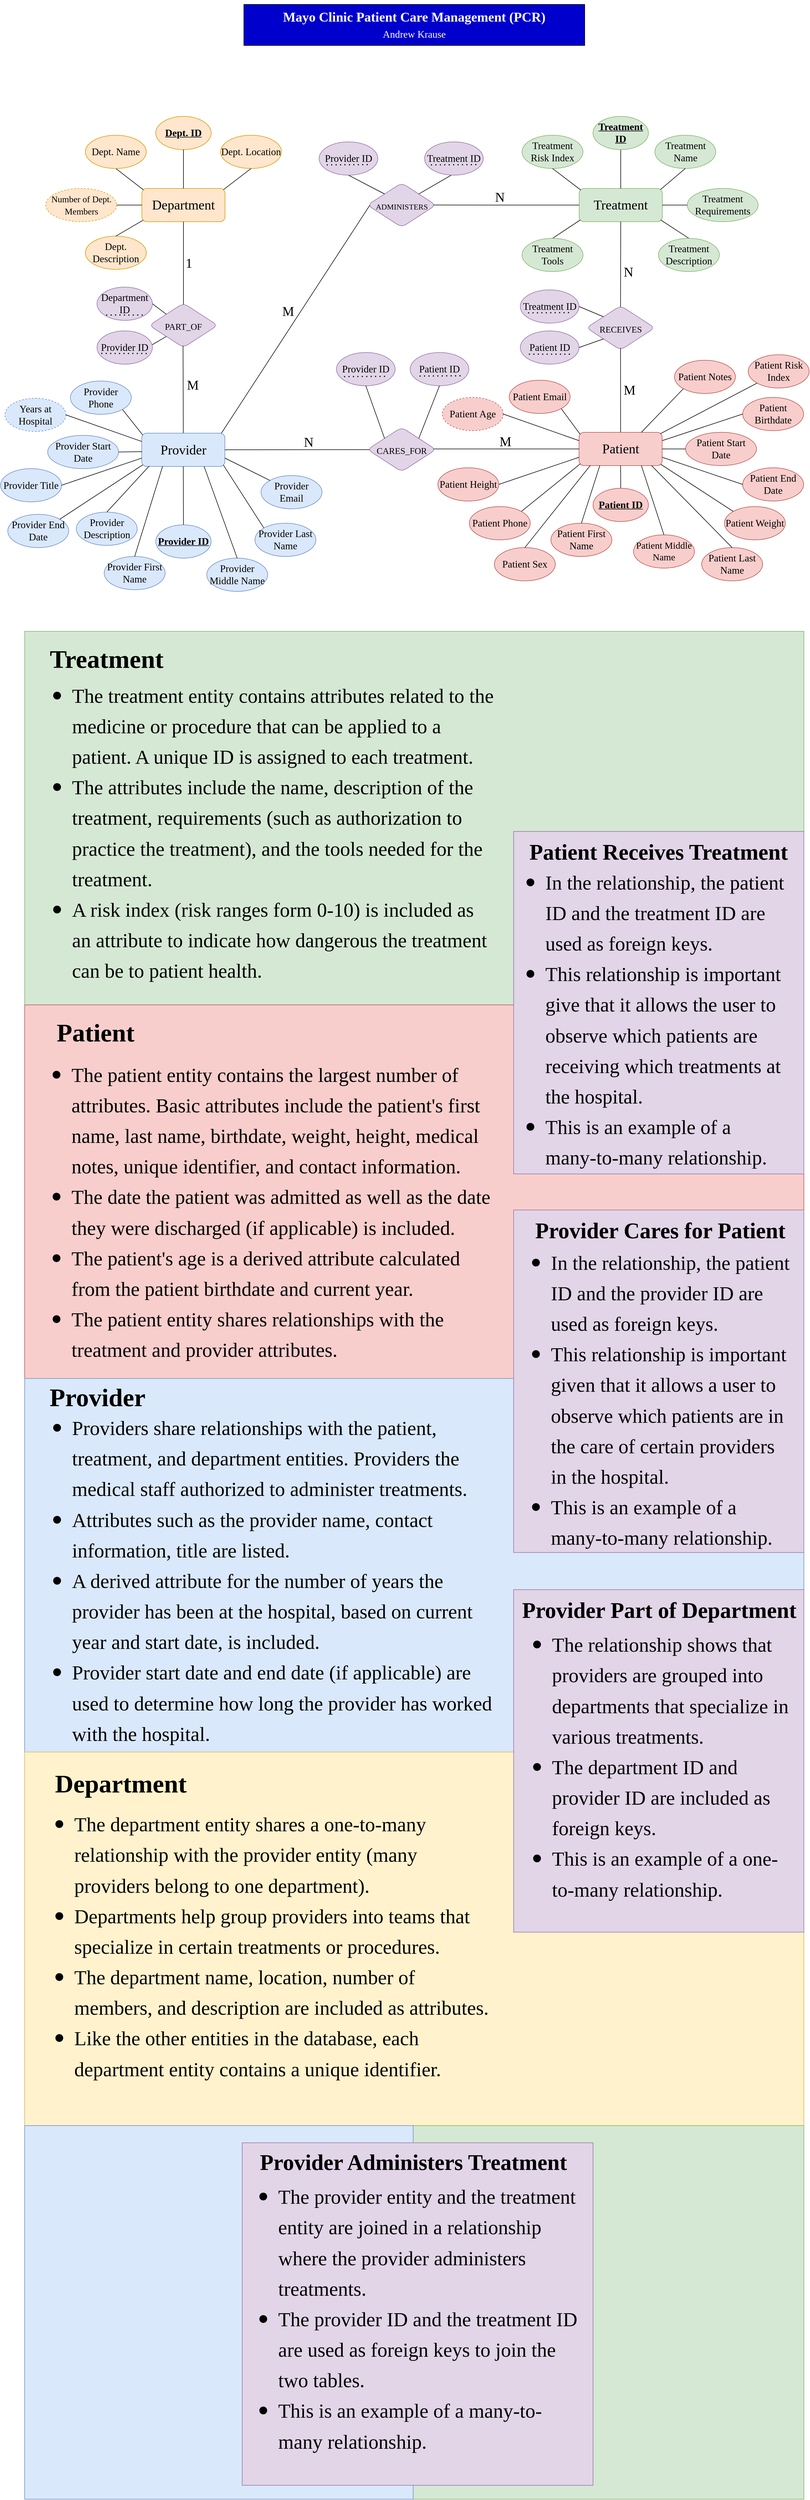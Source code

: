<mxfile version="17.5.0" type="device"><diagram id="sXUu6gzfjGrdpGpNOIdJ" name="Page-1"><mxGraphModel dx="3404" dy="3060" grid="0" gridSize="10" guides="1" tooltips="1" connect="1" arrows="1" fold="1" page="0" pageScale="1" pageWidth="1100" pageHeight="850" background="#FFFFFF" math="0" shadow="0"><root><mxCell id="0"/><mxCell id="1" parent="0"/><mxCell id="J-3MA8H2WgZVEA1SmW8R-1" value="&lt;h1&gt;&lt;font face=&quot;Times New Roman&quot; style=&quot;font-weight: normal&quot;&gt;Department&lt;/font&gt;&lt;/h1&gt;" style="rounded=1;whiteSpace=wrap;html=1;fillColor=#ffe6cc;strokeColor=#d79b00;" parent="1" vertex="1"><mxGeometry x="-462" y="332" width="150" height="60" as="geometry"/></mxCell><mxCell id="J-3MA8H2WgZVEA1SmW8R-2" value="" style="endArrow=none;html=1;rounded=0;fontFamily=Times New Roman;entryX=0.019;entryY=0.043;entryDx=0;entryDy=0;exitX=0.5;exitY=1;exitDx=0;exitDy=0;entryPerimeter=0;" parent="1" source="J-3MA8H2WgZVEA1SmW8R-193" target="J-3MA8H2WgZVEA1SmW8R-1" edge="1"><mxGeometry width="50" height="50" relative="1" as="geometry"><mxPoint x="-543" y="288" as="sourcePoint"/><mxPoint x="-522" y="232" as="targetPoint"/></mxGeometry></mxCell><mxCell id="J-3MA8H2WgZVEA1SmW8R-4" value="&lt;h2&gt;&lt;u&gt;Dept. ID&lt;/u&gt;&lt;/h2&gt;" style="ellipse;whiteSpace=wrap;html=1;fontFamily=Times New Roman;fillColor=#ffe6cc;strokeColor=#d79b00;" parent="1" vertex="1"><mxGeometry x="-437" y="202" width="100" height="60" as="geometry"/></mxCell><mxCell id="J-3MA8H2WgZVEA1SmW8R-5" value="" style="endArrow=none;html=1;rounded=0;fontFamily=Times New Roman;exitX=0.5;exitY=0;exitDx=0;exitDy=0;entryX=0.5;entryY=1;entryDx=0;entryDy=0;" parent="1" source="J-3MA8H2WgZVEA1SmW8R-1" target="J-3MA8H2WgZVEA1SmW8R-4" edge="1"><mxGeometry width="50" height="50" relative="1" as="geometry"><mxPoint x="-402" y="322" as="sourcePoint"/><mxPoint x="-352" y="272" as="targetPoint"/></mxGeometry></mxCell><mxCell id="J-3MA8H2WgZVEA1SmW8R-6" value="&lt;h2&gt;&lt;span style=&quot;font-weight: normal&quot;&gt;Dept. Location&lt;/span&gt;&lt;/h2&gt;" style="ellipse;whiteSpace=wrap;html=1;fontFamily=Times New Roman;fillColor=#ffe6cc;strokeColor=#d79b00;" parent="1" vertex="1"><mxGeometry x="-320" y="236" width="110" height="60" as="geometry"/></mxCell><mxCell id="J-3MA8H2WgZVEA1SmW8R-7" value="" style="endArrow=none;html=1;rounded=0;fontFamily=Times New Roman;exitX=0.981;exitY=0.037;exitDx=0;exitDy=0;entryX=0.5;entryY=1;entryDx=0;entryDy=0;exitPerimeter=0;" parent="1" source="J-3MA8H2WgZVEA1SmW8R-1" target="J-3MA8H2WgZVEA1SmW8R-6" edge="1"><mxGeometry width="50" height="50" relative="1" as="geometry"><mxPoint x="-292" y="322" as="sourcePoint"/><mxPoint x="-242" y="272" as="targetPoint"/></mxGeometry></mxCell><mxCell id="J-3MA8H2WgZVEA1SmW8R-8" value="&lt;h1 style=&quot;line-height: 1.2&quot;&gt;&lt;font color=&quot;#ffffff&quot;&gt;Mayo Clinic Patient Care Management (PCR)&lt;br&gt;&lt;span style=&quot;font-weight: normal&quot;&gt;&lt;font style=&quot;font-size: 18px&quot;&gt;Andrew Krause&lt;/font&gt;&lt;/span&gt;&lt;/font&gt;&lt;br&gt;&lt;/h1&gt;" style="rounded=0;whiteSpace=wrap;html=1;fontFamily=Times New Roman;align=center;fillColor=#0000CC;" parent="1" vertex="1"><mxGeometry x="-278" width="615" height="74" as="geometry"/></mxCell><mxCell id="J-3MA8H2WgZVEA1SmW8R-20" value="" style="endArrow=none;html=1;rounded=0;fontFamily=Times New Roman;entryX=1;entryY=0.5;entryDx=0;entryDy=0;exitX=0;exitY=0.5;exitDx=0;exitDy=0;" parent="1" source="J-3MA8H2WgZVEA1SmW8R-1" target="J-3MA8H2WgZVEA1SmW8R-194" edge="1"><mxGeometry width="50" height="50" relative="1" as="geometry"><mxPoint x="-487" y="425" as="sourcePoint"/><mxPoint x="-593" y="362" as="targetPoint"/></mxGeometry></mxCell><mxCell id="J-3MA8H2WgZVEA1SmW8R-21" value="" style="endArrow=none;html=1;rounded=0;fontFamily=Times New Roman;fontSize=24;entryX=0.5;entryY=1;entryDx=0;entryDy=0;exitX=0.5;exitY=0.03;exitDx=0;exitDy=0;exitPerimeter=0;" parent="1" source="J-3MA8H2WgZVEA1SmW8R-22" target="J-3MA8H2WgZVEA1SmW8R-1" edge="1"><mxGeometry width="50" height="50" relative="1" as="geometry"><mxPoint x="-387" y="617.0" as="sourcePoint"/><mxPoint x="-360" y="489" as="targetPoint"/></mxGeometry></mxCell><mxCell id="J-3MA8H2WgZVEA1SmW8R-22" value="&lt;font style=&quot;font-size: 16px&quot;&gt;PART_OF&lt;/font&gt;" style="rhombus;whiteSpace=wrap;html=1;fontFamily=Times New Roman;fontSize=24;fillColor=#e1d5e7;strokeColor=#9673a6;rounded=1;" parent="1" vertex="1"><mxGeometry x="-448.75" y="539" width="123.5" height="80" as="geometry"/></mxCell><mxCell id="J-3MA8H2WgZVEA1SmW8R-27" value="" style="endArrow=none;html=1;rounded=0;fontFamily=Times New Roman;fontSize=24;entryX=0.494;entryY=0.961;entryDx=0;entryDy=0;exitX=0.5;exitY=0;exitDx=0;exitDy=0;entryPerimeter=0;" parent="1" source="J-3MA8H2WgZVEA1SmW8R-203" target="J-3MA8H2WgZVEA1SmW8R-22" edge="1"><mxGeometry width="50" height="50" relative="1" as="geometry"><mxPoint x="-387.0" y="765.5" as="sourcePoint"/><mxPoint x="-387.45" y="562" as="targetPoint"/></mxGeometry></mxCell><mxCell id="J-3MA8H2WgZVEA1SmW8R-39" value="&lt;h2&gt;&lt;span style=&quot;font-weight: normal&quot;&gt;Department ID&lt;/span&gt;&lt;/h2&gt;" style="ellipse;whiteSpace=wrap;html=1;fontFamily=Times New Roman;fillColor=#e1d5e7;strokeColor=#9673a6;" parent="1" vertex="1"><mxGeometry x="-543" y="510" width="100" height="60" as="geometry"/></mxCell><mxCell id="J-3MA8H2WgZVEA1SmW8R-40" value="&lt;h2&gt;&lt;span style=&quot;font-weight: normal&quot;&gt;Provider ID&lt;/span&gt;&lt;/h2&gt;" style="ellipse;whiteSpace=wrap;html=1;fontFamily=Times New Roman;fillColor=#e1d5e7;strokeColor=#9673a6;" parent="1" vertex="1"><mxGeometry x="-543" y="589" width="100" height="60" as="geometry"/></mxCell><mxCell id="J-3MA8H2WgZVEA1SmW8R-41" value="" style="endArrow=none;dashed=1;html=1;dashPattern=1 3;strokeWidth=2;rounded=0;fontFamily=Times New Roman;fontSize=16;" parent="1" edge="1"><mxGeometry width="50" height="50" relative="1" as="geometry"><mxPoint x="-526.5" y="560.32" as="sourcePoint"/><mxPoint x="-455" y="560.32" as="targetPoint"/></mxGeometry></mxCell><mxCell id="J-3MA8H2WgZVEA1SmW8R-42" value="" style="endArrow=none;dashed=1;html=1;dashPattern=1 3;strokeWidth=2;rounded=0;fontFamily=Times New Roman;fontSize=16;fillColor=#e1d5e7;strokeColor=#000000;" parent="1" edge="1"><mxGeometry width="50" height="50" relative="1" as="geometry"><mxPoint x="-535.25" y="629.65" as="sourcePoint"/><mxPoint x="-450.75" y="629.83" as="targetPoint"/></mxGeometry></mxCell><mxCell id="J-3MA8H2WgZVEA1SmW8R-46" value="&lt;font style=&quot;font-size: 14px&quot;&gt;ADMINISTERS&lt;/font&gt;" style="rhombus;whiteSpace=wrap;html=1;fontFamily=Times New Roman;fontSize=24;fillColor=#e1d5e7;strokeColor=#9673a6;rounded=1;" parent="1" vertex="1"><mxGeometry x="-55" y="322" width="123.5" height="80" as="geometry"/></mxCell><mxCell id="J-3MA8H2WgZVEA1SmW8R-49" value="" style="endArrow=none;html=1;rounded=0;fontFamily=Times New Roman;fontSize=24;exitX=0;exitY=0;exitDx=0;exitDy=0;entryX=0.5;entryY=1;entryDx=0;entryDy=0;" parent="1" source="J-3MA8H2WgZVEA1SmW8R-46" target="J-3MA8H2WgZVEA1SmW8R-163" edge="1"><mxGeometry width="50" height="50" relative="1" as="geometry"><mxPoint x="8.29" y="414.5" as="sourcePoint"/><mxPoint x="-24.437" y="320.274" as="targetPoint"/></mxGeometry></mxCell><mxCell id="J-3MA8H2WgZVEA1SmW8R-51" value="" style="endArrow=none;html=1;rounded=0;fontFamily=Times New Roman;fontSize=24;entryX=1;entryY=0;entryDx=0;entryDy=0;exitX=0.456;exitY=0.999;exitDx=0;exitDy=0;exitPerimeter=0;" parent="1" source="J-3MA8H2WgZVEA1SmW8R-164" target="J-3MA8H2WgZVEA1SmW8R-46" edge="1"><mxGeometry width="50" height="50" relative="1" as="geometry"><mxPoint x="85.437" y="320.274" as="sourcePoint"/><mxPoint x="95.004" y="333.505" as="targetPoint"/></mxGeometry></mxCell><mxCell id="J-3MA8H2WgZVEA1SmW8R-54" value="&lt;h1&gt;&lt;font face=&quot;Times New Roman&quot; style=&quot;font-weight: normal&quot;&gt;Treatment&lt;/font&gt;&lt;/h1&gt;" style="rounded=1;whiteSpace=wrap;html=1;fillColor=#d5e8d4;strokeColor=#82b366;" parent="1" vertex="1"><mxGeometry x="327" y="332" width="150" height="60" as="geometry"/></mxCell><mxCell id="J-3MA8H2WgZVEA1SmW8R-55" value="" style="endArrow=none;html=1;rounded=0;fontFamily=Times New Roman;fontSize=16;exitX=0.965;exitY=0.499;exitDx=0;exitDy=0;entryX=0;entryY=0.5;entryDx=0;entryDy=0;exitPerimeter=0;" parent="1" source="J-3MA8H2WgZVEA1SmW8R-46" target="J-3MA8H2WgZVEA1SmW8R-54" edge="1"><mxGeometry width="50" height="50" relative="1" as="geometry"><mxPoint x="103" y="289" as="sourcePoint"/><mxPoint x="343.0" y="231" as="targetPoint"/></mxGeometry></mxCell><mxCell id="J-3MA8H2WgZVEA1SmW8R-56" value="M" style="text;html=1;strokeColor=none;fillColor=none;align=center;verticalAlign=middle;whiteSpace=wrap;rounded=0;fontFamily=Times New Roman;fontSize=24;" parent="1" vertex="1"><mxGeometry x="-228" y="539" width="60" height="30" as="geometry"/></mxCell><mxCell id="J-3MA8H2WgZVEA1SmW8R-57" value="N" style="text;html=1;strokeColor=none;fillColor=none;align=center;verticalAlign=middle;whiteSpace=wrap;rounded=0;fontFamily=Times New Roman;fontSize=24;" parent="1" vertex="1"><mxGeometry x="153.77" y="332.5" width="60" height="30" as="geometry"/></mxCell><mxCell id="J-3MA8H2WgZVEA1SmW8R-58" value="" style="endArrow=none;html=1;rounded=0;fontFamily=Times New Roman;exitX=0.5;exitY=0;exitDx=0;exitDy=0;entryX=0.5;entryY=1;entryDx=0;entryDy=0;" parent="1" source="J-3MA8H2WgZVEA1SmW8R-54" target="J-3MA8H2WgZVEA1SmW8R-59" edge="1"><mxGeometry width="50" height="50" relative="1" as="geometry"><mxPoint x="401.67" y="332" as="sourcePoint"/><mxPoint x="401.67" y="262" as="targetPoint"/></mxGeometry></mxCell><mxCell id="J-3MA8H2WgZVEA1SmW8R-59" value="&lt;h2&gt;&lt;u&gt;Treatment ID&lt;/u&gt;&lt;/h2&gt;" style="ellipse;whiteSpace=wrap;html=1;fontFamily=Times New Roman;fillColor=#d5e8d4;strokeColor=#82b366;" parent="1" vertex="1"><mxGeometry x="352" y="202" width="100" height="60" as="geometry"/></mxCell><mxCell id="J-3MA8H2WgZVEA1SmW8R-60" value="&lt;h2&gt;&lt;span style=&quot;font-weight: normal&quot;&gt;Treatment Risk Index&lt;/span&gt;&lt;/h2&gt;" style="ellipse;whiteSpace=wrap;html=1;fontFamily=Times New Roman;fillColor=#d5e8d4;strokeColor=#82b366;" parent="1" vertex="1"><mxGeometry x="223.94" y="236" width="110" height="60" as="geometry"/></mxCell><mxCell id="J-3MA8H2WgZVEA1SmW8R-61" value="" style="endArrow=none;html=1;rounded=0;fontFamily=Times New Roman;exitX=0.5;exitY=1;exitDx=0;exitDy=0;entryX=0.02;entryY=0.049;entryDx=0;entryDy=0;entryPerimeter=0;" parent="1" source="J-3MA8H2WgZVEA1SmW8R-60" target="J-3MA8H2WgZVEA1SmW8R-54" edge="1"><mxGeometry width="50" height="50" relative="1" as="geometry"><mxPoint x="252" y="340" as="sourcePoint"/><mxPoint x="340" y="270" as="targetPoint"/></mxGeometry></mxCell><mxCell id="J-3MA8H2WgZVEA1SmW8R-62" value="&lt;h2&gt;&lt;span style=&quot;font-weight: normal&quot;&gt;Treatment Name&lt;/span&gt;&lt;/h2&gt;" style="ellipse;whiteSpace=wrap;html=1;fontFamily=Times New Roman;fillColor=#d5e8d4;strokeColor=#82b366;" parent="1" vertex="1"><mxGeometry x="463.5" y="236" width="110" height="60" as="geometry"/></mxCell><mxCell id="J-3MA8H2WgZVEA1SmW8R-63" value="" style="endArrow=none;html=1;rounded=0;fontFamily=Times New Roman;exitX=0.977;exitY=0.035;exitDx=0;exitDy=0;entryX=0.5;entryY=1;entryDx=0;entryDy=0;exitPerimeter=0;" parent="1" source="J-3MA8H2WgZVEA1SmW8R-54" target="J-3MA8H2WgZVEA1SmW8R-62" edge="1"><mxGeometry width="50" height="50" relative="1" as="geometry"><mxPoint x="487.0" y="270" as="sourcePoint"/><mxPoint x="561" y="340" as="targetPoint"/></mxGeometry></mxCell><mxCell id="J-3MA8H2WgZVEA1SmW8R-68" value="&lt;h2&gt;&lt;span style=&quot;font-weight: normal&quot;&gt;Treatment Requirements&lt;/span&gt;&lt;/h2&gt;" style="ellipse;whiteSpace=wrap;html=1;fontFamily=Times New Roman;fillColor=#d5e8d4;strokeColor=#82b366;" parent="1" vertex="1"><mxGeometry x="522" y="332" width="128" height="60" as="geometry"/></mxCell><mxCell id="J-3MA8H2WgZVEA1SmW8R-69" value="" style="endArrow=none;html=1;rounded=0;fontFamily=Times New Roman;fontSize=24;entryX=1;entryY=0.5;entryDx=0;entryDy=0;exitX=0;exitY=0.5;exitDx=0;exitDy=0;" parent="1" source="J-3MA8H2WgZVEA1SmW8R-68" target="J-3MA8H2WgZVEA1SmW8R-54" edge="1"><mxGeometry width="50" height="50" relative="1" as="geometry"><mxPoint x="522.5" y="361.88" as="sourcePoint"/><mxPoint x="477" y="361.88" as="targetPoint"/></mxGeometry></mxCell><mxCell id="J-3MA8H2WgZVEA1SmW8R-70" value="" style="endArrow=none;html=1;rounded=0;fontFamily=Times New Roman;fontSize=24;entryX=0.5;entryY=1;entryDx=0;entryDy=0;exitX=0.499;exitY=0.031;exitDx=0;exitDy=0;exitPerimeter=0;" parent="1" source="J-3MA8H2WgZVEA1SmW8R-71" target="J-3MA8H2WgZVEA1SmW8R-54" edge="1"><mxGeometry width="50" height="50" relative="1" as="geometry"><mxPoint x="402" y="544" as="sourcePoint"/><mxPoint x="407" y="391" as="targetPoint"/></mxGeometry></mxCell><mxCell id="J-3MA8H2WgZVEA1SmW8R-71" value="&lt;font style=&quot;font-size: 16px&quot;&gt;RECEIVES&lt;/font&gt;" style="rhombus;whiteSpace=wrap;html=1;fontFamily=Times New Roman;fontSize=24;fillColor=#e1d5e7;strokeColor=#9673a6;rounded=1;" parent="1" vertex="1"><mxGeometry x="340" y="543.5" width="123.5" height="80" as="geometry"/></mxCell><mxCell id="J-3MA8H2WgZVEA1SmW8R-72" value="N" style="text;html=1;strokeColor=none;fillColor=none;align=center;verticalAlign=middle;whiteSpace=wrap;rounded=0;fontFamily=Times New Roman;fontSize=24;" parent="1" vertex="1"><mxGeometry x="386" y="468" width="60" height="30" as="geometry"/></mxCell><mxCell id="J-3MA8H2WgZVEA1SmW8R-73" value="" style="endArrow=none;html=1;rounded=0;fontFamily=Times New Roman;fontSize=24;entryX=0.499;entryY=0.959;entryDx=0;entryDy=0;exitX=0.5;exitY=0;exitDx=0;exitDy=0;entryPerimeter=0;" parent="1" source="J-3MA8H2WgZVEA1SmW8R-74" target="J-3MA8H2WgZVEA1SmW8R-71" edge="1"><mxGeometry width="50" height="50" relative="1" as="geometry"><mxPoint x="425.59" y="695.5" as="sourcePoint"/><mxPoint x="425.59" y="639.5" as="targetPoint"/></mxGeometry></mxCell><mxCell id="J-3MA8H2WgZVEA1SmW8R-74" value="&lt;h1&gt;&lt;font face=&quot;Times New Roman&quot; style=&quot;font-weight: normal&quot;&gt;Patient&lt;/font&gt;&lt;/h1&gt;" style="rounded=1;whiteSpace=wrap;html=1;fillColor=#f8cecc;strokeColor=#b85450;" parent="1" vertex="1"><mxGeometry x="326.75" y="772" width="150" height="60" as="geometry"/></mxCell><mxCell id="J-3MA8H2WgZVEA1SmW8R-75" value="M" style="text;html=1;strokeColor=none;fillColor=none;align=center;verticalAlign=middle;whiteSpace=wrap;rounded=0;fontFamily=Times New Roman;fontSize=24;" parent="1" vertex="1"><mxGeometry x="388" y="681" width="60" height="30" as="geometry"/></mxCell><mxCell id="J-3MA8H2WgZVEA1SmW8R-76" value="&lt;h2&gt;&lt;span style=&quot;font-weight: normal&quot;&gt;Treatment ID&lt;/span&gt;&lt;/h2&gt;" style="ellipse;whiteSpace=wrap;html=1;fontFamily=Times New Roman;fillColor=#e1d5e7;strokeColor=#9673a6;" parent="1" vertex="1"><mxGeometry x="220.75" y="515" width="106" height="60" as="geometry"/></mxCell><mxCell id="J-3MA8H2WgZVEA1SmW8R-77" value="" style="endArrow=none;html=1;rounded=0;fontFamily=Times New Roman;fontSize=24;entryX=0;entryY=0;entryDx=0;entryDy=0;exitX=1;exitY=0.5;exitDx=0;exitDy=0;" parent="1" source="J-3MA8H2WgZVEA1SmW8R-76" target="J-3MA8H2WgZVEA1SmW8R-71" edge="1"><mxGeometry width="50" height="50" relative="1" as="geometry"><mxPoint x="333.535" y="551.84" as="sourcePoint"/><mxPoint x="387" y="526.16" as="targetPoint"/></mxGeometry></mxCell><mxCell id="J-3MA8H2WgZVEA1SmW8R-78" value="" style="endArrow=none;dashed=1;html=1;dashPattern=1 3;strokeWidth=2;rounded=0;fontFamily=Times New Roman;fontSize=16;entryX=0.995;entryY=0.659;entryDx=0;entryDy=0;entryPerimeter=0;" parent="1" edge="1"><mxGeometry width="50" height="50" relative="1" as="geometry"><mxPoint x="234.75" y="556.46" as="sourcePoint"/><mxPoint x="313.25" y="556" as="targetPoint"/></mxGeometry></mxCell><mxCell id="J-3MA8H2WgZVEA1SmW8R-79" value="&lt;h2&gt;&lt;span style=&quot;font-weight: normal&quot;&gt;Patient ID&lt;/span&gt;&lt;/h2&gt;" style="ellipse;whiteSpace=wrap;html=1;fontFamily=Times New Roman;fillColor=#e1d5e7;strokeColor=#9673a6;" parent="1" vertex="1"><mxGeometry x="220.75" y="589" width="106" height="60" as="geometry"/></mxCell><mxCell id="J-3MA8H2WgZVEA1SmW8R-80" value="" style="endArrow=none;html=1;rounded=0;fontFamily=Times New Roman;fontSize=24;entryX=0;entryY=1;entryDx=0;entryDy=0;exitX=1;exitY=0.5;exitDx=0;exitDy=0;" parent="1" source="J-3MA8H2WgZVEA1SmW8R-79" target="J-3MA8H2WgZVEA1SmW8R-71" edge="1"><mxGeometry width="50" height="50" relative="1" as="geometry"><mxPoint x="310" y="621" as="sourcePoint"/><mxPoint x="370.875" y="645.5" as="targetPoint"/></mxGeometry></mxCell><mxCell id="J-3MA8H2WgZVEA1SmW8R-81" value="" style="endArrow=none;dashed=1;html=1;dashPattern=1 3;strokeWidth=2;rounded=0;fontFamily=Times New Roman;fontSize=16;" parent="1" edge="1"><mxGeometry width="50" height="50" relative="1" as="geometry"><mxPoint x="236.25" y="631" as="sourcePoint"/><mxPoint x="311.25" y="631" as="targetPoint"/></mxGeometry></mxCell><mxCell id="J-3MA8H2WgZVEA1SmW8R-88" value="" style="endArrow=none;html=1;rounded=0;fontFamily=Times New Roman;fontSize=24;exitX=1;exitY=0;exitDx=0;exitDy=0;entryX=0.013;entryY=0.952;entryDx=0;entryDy=0;entryPerimeter=0;" parent="1" source="J-3MA8H2WgZVEA1SmW8R-264" target="J-3MA8H2WgZVEA1SmW8R-74" edge="1"><mxGeometry width="50" height="50" relative="1" as="geometry"><mxPoint x="277.095" y="871.755" as="sourcePoint"/><mxPoint x="340.0" y="863.0" as="targetPoint"/></mxGeometry></mxCell><mxCell id="J-3MA8H2WgZVEA1SmW8R-90" value="" style="endArrow=none;html=1;rounded=0;fontFamily=Times New Roman;fontSize=24;exitX=0.5;exitY=0;exitDx=0;exitDy=0;entryX=0.5;entryY=1;entryDx=0;entryDy=0;" parent="1" source="J-3MA8H2WgZVEA1SmW8R-201" target="J-3MA8H2WgZVEA1SmW8R-74" edge="1"><mxGeometry width="50" height="50" relative="1" as="geometry"><mxPoint x="401.75" y="876" as="sourcePoint"/><mxPoint x="414.48" y="841.27" as="targetPoint"/></mxGeometry></mxCell><mxCell id="J-3MA8H2WgZVEA1SmW8R-91" value="" style="endArrow=none;html=1;rounded=0;fontFamily=Times New Roman;fontSize=24;entryX=0.983;entryY=0.962;entryDx=0;entryDy=0;exitX=0;exitY=0;exitDx=0;exitDy=0;entryPerimeter=0;" parent="1" source="J-3MA8H2WgZVEA1SmW8R-92" target="J-3MA8H2WgZVEA1SmW8R-74" edge="1"><mxGeometry width="50" height="50" relative="1" as="geometry"><mxPoint x="514" y="871" as="sourcePoint"/><mxPoint x="548.54" y="836" as="targetPoint"/></mxGeometry></mxCell><mxCell id="J-3MA8H2WgZVEA1SmW8R-92" value="&lt;h2&gt;&lt;span style=&quot;font-weight: normal&quot;&gt;Patient Weight&lt;/span&gt;&lt;/h2&gt;" style="ellipse;whiteSpace=wrap;html=1;fontFamily=Times New Roman;fillColor=#f8cecc;strokeColor=#b85450;" parent="1" vertex="1"><mxGeometry x="589.07" y="906" width="110" height="60" as="geometry"/></mxCell><mxCell id="J-3MA8H2WgZVEA1SmW8R-103" value="" style="rounded=0;whiteSpace=wrap;html=1;fontFamily=Times New Roman;fontSize=16;fillColor=#d5e8d4;strokeColor=#82b366;" parent="1" vertex="1"><mxGeometry x="-673.5" y="1131" width="1406" height="674" as="geometry"/></mxCell><mxCell id="J-3MA8H2WgZVEA1SmW8R-104" value="&lt;font style=&quot;font-size: 46px&quot;&gt;&lt;b&gt;Treatment&lt;/b&gt;&lt;/font&gt;" style="text;html=1;strokeColor=none;fillColor=none;align=center;verticalAlign=middle;whiteSpace=wrap;rounded=0;fontFamily=Times New Roman;fontSize=16;" parent="1" vertex="1"><mxGeometry x="-639.75" y="1143" width="228.75" height="75" as="geometry"/></mxCell><mxCell id="J-3MA8H2WgZVEA1SmW8R-105" value="&lt;ul&gt;&lt;li&gt;&lt;font style=&quot;font-size: 36px ; line-height: 0&quot;&gt;The treatment entity contains attributes related to the medicine or procedure that can be applied to a patient. A unique ID is assigned to each treatment.&lt;/font&gt;&lt;/li&gt;&lt;li&gt;&lt;span style=&quot;font-size: 36px&quot;&gt;The attributes include the name, description of the treatment, requirements (such as authorization to practice the treatment), and the tools needed for the treatment.&lt;/span&gt;&lt;/li&gt;&lt;li&gt;&lt;font style=&quot;font-size: 36px ; line-height: 0&quot;&gt;A risk index (risk ranges form 0-10) is included as an attribute to indicate how dangerous the treatment can be to patient health.&lt;/font&gt;&lt;/li&gt;&lt;/ul&gt;" style="text;html=1;strokeColor=none;fillColor=none;align=left;verticalAlign=middle;whiteSpace=wrap;rounded=0;fontFamily=Times New Roman;fontSize=46;" parent="1" vertex="1"><mxGeometry x="-630.24" y="1221" width="805.27" height="541" as="geometry"/></mxCell><mxCell id="J-3MA8H2WgZVEA1SmW8R-106" value="" style="rounded=0;whiteSpace=wrap;html=1;fontFamily=Times New Roman;fontSize=16;fillColor=#f8cecc;strokeColor=#b85450;" parent="1" vertex="1"><mxGeometry x="-673.5" y="1805" width="1406" height="674" as="geometry"/></mxCell><mxCell id="J-3MA8H2WgZVEA1SmW8R-107" value="" style="rounded=0;whiteSpace=wrap;html=1;fontFamily=Times New Roman;fontSize=16;fillColor=#e1d5e7;strokeColor=#9673a6;" parent="1" vertex="1"><mxGeometry x="208.75" y="1492" width="523.75" height="618" as="geometry"/></mxCell><mxCell id="J-3MA8H2WgZVEA1SmW8R-108" value="&lt;font style=&quot;font-size: 46px&quot;&gt;&lt;b&gt;Patient&lt;/b&gt;&lt;/font&gt;" style="text;html=1;strokeColor=none;fillColor=none;align=center;verticalAlign=middle;whiteSpace=wrap;rounded=0;fontFamily=Times New Roman;fontSize=16;" parent="1" vertex="1"><mxGeometry x="-626.5" y="1817" width="160.5" height="75" as="geometry"/></mxCell><mxCell id="J-3MA8H2WgZVEA1SmW8R-109" value="&lt;ul&gt;&lt;li&gt;&lt;span style=&quot;font-size: 36px&quot;&gt;The patient entity contains the largest number of attributes. Basic attributes include the patient's first name, last name, birthdate, weight, height, medical notes, unique identifier, and contact information.&lt;/span&gt;&lt;/li&gt;&lt;li&gt;&lt;span style=&quot;font-size: 36px&quot;&gt;The date the patient was admitted as well as the date they were discharged (if applicable) is included.&lt;/span&gt;&lt;/li&gt;&lt;li&gt;&lt;span style=&quot;font-size: 36px&quot;&gt;The patient's age is a derived attribute calculated from the patient birthdate and current year.&lt;/span&gt;&lt;/li&gt;&lt;li&gt;&lt;span style=&quot;font-size: 36px&quot;&gt;The patient entity shares relationships with the treatment and provider attributes.&lt;/span&gt;&lt;/li&gt;&lt;/ul&gt;" style="text;html=1;strokeColor=none;fillColor=none;align=left;verticalAlign=middle;whiteSpace=wrap;rounded=0;fontFamily=Times New Roman;fontSize=46;" parent="1" vertex="1"><mxGeometry x="-631.27" y="1905" width="805.27" height="541" as="geometry"/></mxCell><mxCell id="J-3MA8H2WgZVEA1SmW8R-110" value="" style="rounded=0;whiteSpace=wrap;html=1;fontFamily=Times New Roman;fontSize=16;fillColor=#dae8fc;strokeColor=#6c8ebf;" parent="1" vertex="1"><mxGeometry x="-673.5" y="2479" width="1406" height="674" as="geometry"/></mxCell><mxCell id="J-3MA8H2WgZVEA1SmW8R-111" value="&lt;font style=&quot;font-size: 46px&quot;&gt;&lt;b&gt;Provider&lt;/b&gt;&lt;/font&gt;" style="text;html=1;strokeColor=none;fillColor=none;align=center;verticalAlign=middle;whiteSpace=wrap;rounded=0;fontFamily=Times New Roman;fontSize=16;" parent="1" vertex="1"><mxGeometry x="-635" y="2475" width="186" height="75" as="geometry"/></mxCell><mxCell id="J-3MA8H2WgZVEA1SmW8R-112" value="" style="rounded=0;whiteSpace=wrap;html=1;fontFamily=Times New Roman;fontSize=16;fillColor=#e1d5e7;strokeColor=#9673a6;" parent="1" vertex="1"><mxGeometry x="208.75" y="2175" width="523.75" height="618" as="geometry"/></mxCell><mxCell id="J-3MA8H2WgZVEA1SmW8R-113" value="&lt;ul&gt;&lt;li&gt;&lt;span style=&quot;font-size: 36px&quot;&gt;Providers share relationships with the patient, treatment, and department entities. Providers the medical staff authorized to administer treatments.&lt;/span&gt;&lt;/li&gt;&lt;li&gt;&lt;span style=&quot;font-size: 36px&quot;&gt;Attributes such as the provider name, contact information, title are listed.&lt;/span&gt;&lt;/li&gt;&lt;li&gt;&lt;span style=&quot;font-size: 36px&quot;&gt;A derived attribute for the number of years the provider has been at the hospital, based on current year and start date, is included.&lt;/span&gt;&lt;br&gt;&lt;/li&gt;&lt;li&gt;&lt;span style=&quot;font-size: 36px&quot;&gt;Provider start date and end date (if applicable) are used to determine how long the provider has worked with the hospital.&lt;/span&gt;&lt;/li&gt;&lt;/ul&gt;" style="text;html=1;strokeColor=none;fillColor=none;align=left;verticalAlign=middle;whiteSpace=wrap;rounded=0;fontFamily=Times New Roman;fontSize=46;" parent="1" vertex="1"><mxGeometry x="-630.24" y="2529" width="805.27" height="624" as="geometry"/></mxCell><mxCell id="J-3MA8H2WgZVEA1SmW8R-114" value="" style="rounded=0;whiteSpace=wrap;html=1;fontFamily=Times New Roman;fontSize=16;fillColor=#fff2cc;strokeColor=#d6b656;" parent="1" vertex="1"><mxGeometry x="-673.5" y="3153" width="1406" height="674" as="geometry"/></mxCell><mxCell id="J-3MA8H2WgZVEA1SmW8R-115" value="" style="rounded=0;whiteSpace=wrap;html=1;fontFamily=Times New Roman;fontSize=16;fillColor=#e1d5e7;strokeColor=#9673a6;" parent="1" vertex="1"><mxGeometry x="208.75" y="2860" width="523.75" height="618" as="geometry"/></mxCell><mxCell id="J-3MA8H2WgZVEA1SmW8R-116" value="&lt;font style=&quot;font-size: 46px&quot;&gt;&lt;b&gt;Department&lt;/b&gt;&lt;/font&gt;" style="text;html=1;strokeColor=none;fillColor=none;align=center;verticalAlign=middle;whiteSpace=wrap;rounded=0;fontFamily=Times New Roman;fontSize=16;" parent="1" vertex="1"><mxGeometry x="-626.5" y="3172" width="251.5" height="75" as="geometry"/></mxCell><mxCell id="J-3MA8H2WgZVEA1SmW8R-117" value="&lt;ul&gt;&lt;li&gt;&lt;span style=&quot;font-size: 36px&quot;&gt;The department entity shares a one-to-many relationship with the provider entity (many providers belong to one department).&lt;/span&gt;&lt;/li&gt;&lt;li&gt;&lt;span style=&quot;font-size: 36px&quot;&gt;Departments help group providers into teams that specialize in certain treatments or procedures.&lt;/span&gt;&lt;/li&gt;&lt;li&gt;&lt;span style=&quot;font-size: 36px&quot;&gt;The department name, location, number of members, and description are included as attributes.&lt;/span&gt;&lt;/li&gt;&lt;li&gt;&lt;span style=&quot;font-size: 36px&quot;&gt;Like the other entities in the database, each department entity contains a unique identifier.&lt;/span&gt;&lt;/li&gt;&lt;/ul&gt;" style="text;html=1;strokeColor=none;fillColor=none;align=left;verticalAlign=middle;whiteSpace=wrap;rounded=0;fontFamily=Times New Roman;fontSize=46;" parent="1" vertex="1"><mxGeometry x="-626.5" y="3227" width="805.27" height="548" as="geometry"/></mxCell><mxCell id="J-3MA8H2WgZVEA1SmW8R-118" value="&lt;b&gt;&lt;font style=&quot;font-size: 40px&quot;&gt;Patient Receives Treatment&lt;/font&gt;&lt;/b&gt;" style="text;html=1;strokeColor=none;fillColor=none;align=center;verticalAlign=middle;whiteSpace=wrap;rounded=0;fontFamily=Times New Roman;fontSize=16;" parent="1" vertex="1"><mxGeometry x="209.25" y="1492" width="522.75" height="73" as="geometry"/></mxCell><mxCell id="J-3MA8H2WgZVEA1SmW8R-119" value="&lt;b&gt;&lt;font style=&quot;font-size: 40px&quot;&gt;Provider Part of Department&lt;/font&gt;&lt;/b&gt;" style="text;html=1;strokeColor=none;fillColor=none;align=center;verticalAlign=middle;whiteSpace=wrap;rounded=0;fontFamily=Times New Roman;fontSize=16;" parent="1" vertex="1"><mxGeometry x="210" y="2860" width="522.75" height="73" as="geometry"/></mxCell><mxCell id="J-3MA8H2WgZVEA1SmW8R-120" value="&lt;b&gt;&lt;font style=&quot;font-size: 40px&quot;&gt;Provider Cares for Patient&lt;/font&gt;&lt;/b&gt;" style="text;html=1;strokeColor=none;fillColor=none;align=center;verticalAlign=middle;whiteSpace=wrap;rounded=0;fontFamily=Times New Roman;fontSize=16;" parent="1" vertex="1"><mxGeometry x="211" y="2175" width="524.75" height="73" as="geometry"/></mxCell><mxCell id="J-3MA8H2WgZVEA1SmW8R-121" value="&lt;ul&gt;&lt;li&gt;&lt;span style=&quot;font-size: 36px&quot;&gt;In the relationship, the patient ID and the treatment ID are used as foreign keys.&lt;/span&gt;&lt;/li&gt;&lt;li&gt;&lt;span style=&quot;font-size: 36px&quot;&gt;This relationship is important give that it allows the user to observe which patients are receiving which treatments at the hospital.&lt;/span&gt;&lt;/li&gt;&lt;li&gt;&lt;span style=&quot;font-size: 36px&quot;&gt;This is an example of a many-to-many relationship.&lt;/span&gt;&lt;/li&gt;&lt;/ul&gt;" style="text;html=1;strokeColor=none;fillColor=none;align=left;verticalAlign=middle;whiteSpace=wrap;rounded=0;fontFamily=Times New Roman;fontSize=46;" parent="1" vertex="1"><mxGeometry x="223.94" y="1558" width="475.13" height="541" as="geometry"/></mxCell><mxCell id="J-3MA8H2WgZVEA1SmW8R-122" value="&lt;ul&gt;&lt;li&gt;&lt;span style=&quot;font-size: 36px&quot;&gt;In the relationship, the patient ID and the provider ID are used as foreign keys.&lt;/span&gt;&lt;/li&gt;&lt;li&gt;&lt;span style=&quot;font-size: 36px&quot;&gt;This relationship is important given that it allows a user to observe which patients are in the care of certain providers in the hospital.&lt;/span&gt;&lt;br&gt;&lt;/li&gt;&lt;li&gt;&lt;span style=&quot;font-size: 36px&quot;&gt;This is an example of a many-to-many relationship.&lt;/span&gt;&lt;/li&gt;&lt;/ul&gt;" style="text;html=1;strokeColor=none;fillColor=none;align=left;verticalAlign=middle;whiteSpace=wrap;rounded=0;fontFamily=Times New Roman;fontSize=46;" parent="1" vertex="1"><mxGeometry x="233.56" y="2241" width="475.13" height="548" as="geometry"/></mxCell><mxCell id="J-3MA8H2WgZVEA1SmW8R-123" value="&lt;ul&gt;&lt;li&gt;&lt;span style=&quot;font-size: 36px&quot;&gt;The relationship shows that providers are grouped into departments that specialize in various treatments.&amp;nbsp;&lt;/span&gt;&lt;/li&gt;&lt;li&gt;&lt;span style=&quot;font-size: 36px&quot;&gt;The department ID and provider ID are included as foreign keys.&lt;/span&gt;&lt;br&gt;&lt;/li&gt;&lt;li&gt;&lt;span style=&quot;font-size: 36px&quot;&gt;This is an example of a one-to-many relationship.&lt;/span&gt;&lt;/li&gt;&lt;/ul&gt;" style="text;html=1;strokeColor=none;fillColor=none;align=left;verticalAlign=middle;whiteSpace=wrap;rounded=0;fontFamily=Times New Roman;fontSize=46;" parent="1" vertex="1"><mxGeometry x="235.81" y="2927" width="475.13" height="500" as="geometry"/></mxCell><mxCell id="J-3MA8H2WgZVEA1SmW8R-149" value="" style="rounded=0;whiteSpace=wrap;html=1;fontFamily=Times New Roman;fontSize=16;fillColor=#d5e8d4;strokeColor=#82b366;" parent="1" vertex="1"><mxGeometry x="26" y="3827" width="706.5" height="674" as="geometry"/></mxCell><mxCell id="J-3MA8H2WgZVEA1SmW8R-155" value="" style="endArrow=none;html=1;rounded=0;fontFamily=Times New Roman;entryX=0.98;entryY=0.947;entryDx=0;entryDy=0;exitX=0.5;exitY=0;exitDx=0;exitDy=0;entryPerimeter=0;" parent="1" source="J-3MA8H2WgZVEA1SmW8R-156" target="J-3MA8H2WgZVEA1SmW8R-54" edge="1"><mxGeometry width="50" height="50" relative="1" as="geometry"><mxPoint x="556" y="455" as="sourcePoint"/><mxPoint x="477" y="393" as="targetPoint"/></mxGeometry></mxCell><mxCell id="J-3MA8H2WgZVEA1SmW8R-156" value="&lt;h2&gt;&lt;span style=&quot;font-weight: normal&quot;&gt;Treatment Description&lt;/span&gt;&lt;/h2&gt;" style="ellipse;whiteSpace=wrap;html=1;fontFamily=Times New Roman;fillColor=#d5e8d4;strokeColor=#82b366;" parent="1" vertex="1"><mxGeometry x="470" y="422" width="110" height="60" as="geometry"/></mxCell><mxCell id="J-3MA8H2WgZVEA1SmW8R-157" value="" style="endArrow=none;html=1;rounded=0;fontFamily=Times New Roman;entryX=0.014;entryY=0.947;entryDx=0;entryDy=0;exitX=0.5;exitY=0;exitDx=0;exitDy=0;entryPerimeter=0;" parent="1" source="J-3MA8H2WgZVEA1SmW8R-158" target="J-3MA8H2WgZVEA1SmW8R-54" edge="1"><mxGeometry width="50" height="50" relative="1" as="geometry"><mxPoint x="276" y="421" as="sourcePoint"/><mxPoint x="317" y="416" as="targetPoint"/></mxGeometry></mxCell><mxCell id="J-3MA8H2WgZVEA1SmW8R-158" value="&lt;h2&gt;&lt;span style=&quot;font-weight: normal&quot;&gt;Treatment Tools&lt;/span&gt;&lt;/h2&gt;" style="ellipse;whiteSpace=wrap;html=1;fontFamily=Times New Roman;fillColor=#d5e8d4;strokeColor=#82b366;" parent="1" vertex="1"><mxGeometry x="223.94" y="422" width="110" height="60" as="geometry"/></mxCell><mxCell id="J-3MA8H2WgZVEA1SmW8R-163" value="&lt;h2&gt;&lt;span style=&quot;font-weight: normal&quot;&gt;Provider ID&lt;/span&gt;&lt;/h2&gt;" style="ellipse;whiteSpace=wrap;html=1;fontFamily=Times New Roman;fillColor=#e1d5e7;strokeColor=#9673a6;" parent="1" vertex="1"><mxGeometry x="-142.25" y="248" width="106" height="60" as="geometry"/></mxCell><mxCell id="J-3MA8H2WgZVEA1SmW8R-164" value="&lt;h2&gt;&lt;span style=&quot;font-weight: normal&quot;&gt;Treatment ID&lt;/span&gt;&lt;/h2&gt;" style="ellipse;whiteSpace=wrap;html=1;fontFamily=Times New Roman;fillColor=#e1d5e7;strokeColor=#9673a6;" parent="1" vertex="1"><mxGeometry x="48" y="248" width="106" height="60" as="geometry"/></mxCell><mxCell id="J-3MA8H2WgZVEA1SmW8R-165" value="" style="endArrow=none;dashed=1;html=1;dashPattern=1 3;strokeWidth=2;rounded=0;fontFamily=Times New Roman;fontSize=16;" parent="1" edge="1"><mxGeometry width="50" height="50" relative="1" as="geometry"><mxPoint x="59.5" y="289.46" as="sourcePoint"/><mxPoint x="147" y="289" as="targetPoint"/></mxGeometry></mxCell><mxCell id="J-3MA8H2WgZVEA1SmW8R-166" value="" style="endArrow=none;dashed=1;html=1;dashPattern=1 3;strokeWidth=2;rounded=0;fontFamily=Times New Roman;fontSize=16;" parent="1" edge="1"><mxGeometry width="50" height="50" relative="1" as="geometry"><mxPoint x="-128.5" y="289.46" as="sourcePoint"/><mxPoint x="-50" y="289" as="targetPoint"/></mxGeometry></mxCell><mxCell id="J-3MA8H2WgZVEA1SmW8R-167" value="&lt;h2 style=&quot;font-size: 17px;&quot;&gt;&lt;span style=&quot;font-weight: normal; font-size: 17px;&quot;&gt;Patient Middle Name&lt;/span&gt;&lt;/h2&gt;" style="ellipse;whiteSpace=wrap;html=1;fontFamily=Times New Roman;fillColor=#f8cecc;strokeColor=#b85450;fontSize=17;" parent="1" vertex="1"><mxGeometry x="425" y="957" width="110" height="60" as="geometry"/></mxCell><mxCell id="J-3MA8H2WgZVEA1SmW8R-168" value="&lt;h2&gt;&lt;span style=&quot;font-weight: normal&quot;&gt;Patient First Name&lt;/span&gt;&lt;/h2&gt;" style="ellipse;whiteSpace=wrap;html=1;fontFamily=Times New Roman;fillColor=#f8cecc;strokeColor=#b85450;" parent="1" vertex="1"><mxGeometry x="276" y="936" width="110" height="60" as="geometry"/></mxCell><mxCell id="J-3MA8H2WgZVEA1SmW8R-169" value="" style="endArrow=none;html=1;rounded=0;fontFamily=Times New Roman;fontSize=24;entryX=0.75;entryY=0;entryDx=0;entryDy=0;exitX=0;exitY=1;exitDx=0;exitDy=0;" parent="1" source="J-3MA8H2WgZVEA1SmW8R-170" target="J-3MA8H2WgZVEA1SmW8R-74" edge="1"><mxGeometry width="50" height="50" relative="1" as="geometry"><mxPoint x="510" y="789" as="sourcePoint"/><mxPoint x="489.52" y="741.28" as="targetPoint"/></mxGeometry></mxCell><mxCell id="J-3MA8H2WgZVEA1SmW8R-170" value="&lt;h2&gt;&lt;span style=&quot;font-weight: normal&quot;&gt;Patient Notes&lt;/span&gt;&lt;/h2&gt;" style="ellipse;whiteSpace=wrap;html=1;fontFamily=Times New Roman;fillColor=#f8cecc;strokeColor=#b85450;" parent="1" vertex="1"><mxGeometry x="499" y="642" width="110" height="60" as="geometry"/></mxCell><mxCell id="J-3MA8H2WgZVEA1SmW8R-171" value="&lt;h2&gt;&lt;span style=&quot;font-weight: normal&quot;&gt;Patient Start Date&lt;/span&gt;&lt;/h2&gt;" style="ellipse;whiteSpace=wrap;html=1;fontFamily=Times New Roman;fillColor=#f8cecc;strokeColor=#b85450;" parent="1" vertex="1"><mxGeometry x="519" y="772" width="128" height="60" as="geometry"/></mxCell><mxCell id="J-3MA8H2WgZVEA1SmW8R-172" value="" style="endArrow=none;html=1;rounded=0;fontFamily=Times New Roman;fontSize=24;exitX=1;exitY=0.5;exitDx=0;exitDy=0;entryX=0;entryY=0.5;entryDx=0;entryDy=0;" parent="1" source="J-3MA8H2WgZVEA1SmW8R-74" target="J-3MA8H2WgZVEA1SmW8R-171" edge="1"><mxGeometry width="50" height="50" relative="1" as="geometry"><mxPoint x="476.75" y="806.31" as="sourcePoint"/><mxPoint x="510" y="789" as="targetPoint"/></mxGeometry></mxCell><mxCell id="J-3MA8H2WgZVEA1SmW8R-174" value="" style="endArrow=none;html=1;rounded=0;fontFamily=Times New Roman;fontSize=24;entryX=0.012;entryY=0.055;entryDx=0;entryDy=0;exitX=1;exitY=1;exitDx=0;exitDy=0;entryPerimeter=0;" parent="1" source="J-3MA8H2WgZVEA1SmW8R-262" target="J-3MA8H2WgZVEA1SmW8R-74" edge="1"><mxGeometry width="50" height="50" relative="1" as="geometry"><mxPoint x="291.891" y="729.213" as="sourcePoint"/><mxPoint x="340" y="742.92" as="targetPoint"/></mxGeometry></mxCell><mxCell id="J-3MA8H2WgZVEA1SmW8R-175" value="" style="endArrow=none;html=1;rounded=0;fontFamily=Times New Roman;fontSize=24;exitX=0.5;exitY=0;exitDx=0;exitDy=0;entryX=0.25;entryY=1;entryDx=0;entryDy=0;" parent="1" source="J-3MA8H2WgZVEA1SmW8R-168" target="J-3MA8H2WgZVEA1SmW8R-74" edge="1"><mxGeometry width="50" height="50" relative="1" as="geometry"><mxPoint x="302.141" y="876.924" as="sourcePoint"/><mxPoint x="336.75" y="842" as="targetPoint"/></mxGeometry></mxCell><mxCell id="J-3MA8H2WgZVEA1SmW8R-176" value="" style="endArrow=none;html=1;rounded=0;fontFamily=Times New Roman;fontSize=24;exitX=0.5;exitY=0;exitDx=0;exitDy=0;entryX=0.75;entryY=1;entryDx=0;entryDy=0;" parent="1" source="J-3MA8H2WgZVEA1SmW8R-167" target="J-3MA8H2WgZVEA1SmW8R-74" edge="1"><mxGeometry width="50" height="50" relative="1" as="geometry"><mxPoint x="452" y="961" as="sourcePoint"/><mxPoint x="510.25" y="842" as="targetPoint"/></mxGeometry></mxCell><mxCell id="J-3MA8H2WgZVEA1SmW8R-177" value="&lt;h2&gt;&lt;span style=&quot;font-weight: normal&quot;&gt;Patient Height&lt;/span&gt;&lt;/h2&gt;" style="ellipse;whiteSpace=wrap;html=1;fontFamily=Times New Roman;fillColor=#f8cecc;strokeColor=#b85450;" parent="1" vertex="1"><mxGeometry x="72" y="836" width="110" height="60" as="geometry"/></mxCell><mxCell id="J-3MA8H2WgZVEA1SmW8R-178" value="&lt;h2&gt;&lt;span style=&quot;font-weight: normal&quot;&gt;Patient End Date&lt;/span&gt;&lt;/h2&gt;" style="ellipse;whiteSpace=wrap;html=1;fontFamily=Times New Roman;fillColor=#f8cecc;strokeColor=#b85450;" parent="1" vertex="1"><mxGeometry x="622" y="836" width="110" height="60" as="geometry"/></mxCell><mxCell id="J-3MA8H2WgZVEA1SmW8R-179" value="" style="endArrow=none;html=1;rounded=0;fontFamily=Times New Roman;fontSize=24;exitX=1;exitY=0.5;exitDx=0;exitDy=0;entryX=0;entryY=0.75;entryDx=0;entryDy=0;" parent="1" source="J-3MA8H2WgZVEA1SmW8R-177" target="J-3MA8H2WgZVEA1SmW8R-74" edge="1"><mxGeometry width="50" height="50" relative="1" as="geometry"><mxPoint x="255.996" y="850.649" as="sourcePoint"/><mxPoint x="291.11" y="816" as="targetPoint"/></mxGeometry></mxCell><mxCell id="J-3MA8H2WgZVEA1SmW8R-180" value="" style="endArrow=none;html=1;rounded=0;fontFamily=Times New Roman;fontSize=24;exitX=1;exitY=0.75;exitDx=0;exitDy=0;entryX=0;entryY=0.5;entryDx=0;entryDy=0;" parent="1" source="J-3MA8H2WgZVEA1SmW8R-74" target="J-3MA8H2WgZVEA1SmW8R-178" edge="1"><mxGeometry width="50" height="50" relative="1" as="geometry"><mxPoint x="470.0" y="894" as="sourcePoint"/><mxPoint x="614.75" y="845" as="targetPoint"/></mxGeometry></mxCell><mxCell id="J-3MA8H2WgZVEA1SmW8R-181" value="&lt;h2&gt;&lt;span style=&quot;font-weight: normal&quot;&gt;Patient Birthdate&lt;/span&gt;&lt;/h2&gt;" style="ellipse;whiteSpace=wrap;html=1;fontFamily=Times New Roman;fillColor=#f8cecc;strokeColor=#b85450;" parent="1" vertex="1"><mxGeometry x="622" y="709" width="110" height="60" as="geometry"/></mxCell><mxCell id="J-3MA8H2WgZVEA1SmW8R-182" value="" style="endArrow=none;html=1;rounded=0;fontFamily=Times New Roman;fontSize=24;exitX=1;exitY=0.25;exitDx=0;exitDy=0;entryX=0;entryY=0.5;entryDx=0;entryDy=0;" parent="1" source="J-3MA8H2WgZVEA1SmW8R-74" target="J-3MA8H2WgZVEA1SmW8R-181" edge="1"><mxGeometry width="50" height="50" relative="1" as="geometry"><mxPoint x="486.75" y="827.0" as="sourcePoint"/><mxPoint x="632.75" y="876.0" as="targetPoint"/></mxGeometry></mxCell><mxCell id="J-3MA8H2WgZVEA1SmW8R-183" value="&lt;h2&gt;&lt;span style=&quot;font-weight: normal&quot;&gt;Patient Age&lt;/span&gt;&lt;/h2&gt;" style="ellipse;whiteSpace=wrap;html=1;fontFamily=Times New Roman;fillColor=#f8cecc;strokeColor=#b85450;dashed=1;" parent="1" vertex="1"><mxGeometry x="80" y="709" width="110" height="60" as="geometry"/></mxCell><mxCell id="J-3MA8H2WgZVEA1SmW8R-184" value="" style="endArrow=none;html=1;rounded=0;fontFamily=Times New Roman;fontSize=24;exitX=1;exitY=0.5;exitDx=0;exitDy=0;entryX=0;entryY=0.25;entryDx=0;entryDy=0;" parent="1" source="J-3MA8H2WgZVEA1SmW8R-183" target="J-3MA8H2WgZVEA1SmW8R-74" edge="1"><mxGeometry width="50" height="50" relative="1" as="geometry"><mxPoint x="165.75" y="769" as="sourcePoint"/><mxPoint x="311.0" y="721" as="targetPoint"/></mxGeometry></mxCell><mxCell id="J-3MA8H2WgZVEA1SmW8R-185" value="" style="endArrow=none;html=1;rounded=0;fontFamily=Times New Roman;fontSize=16;exitX=0.958;exitY=0.003;exitDx=0;exitDy=0;entryX=0.034;entryY=0.505;entryDx=0;entryDy=0;entryPerimeter=0;exitPerimeter=0;" parent="1" source="J-3MA8H2WgZVEA1SmW8R-203" target="J-3MA8H2WgZVEA1SmW8R-46" edge="1"><mxGeometry width="50" height="50" relative="1" as="geometry"><mxPoint x="-269.85" y="768.14" as="sourcePoint"/><mxPoint x="97.199" y="664" as="targetPoint"/></mxGeometry></mxCell><mxCell id="J-3MA8H2WgZVEA1SmW8R-186" value="" style="endArrow=none;html=1;rounded=0;fontFamily=Times New Roman;entryX=1;entryY=0.5;entryDx=0;entryDy=0;exitX=0;exitY=0;exitDx=0;exitDy=0;" parent="1" source="J-3MA8H2WgZVEA1SmW8R-22" target="J-3MA8H2WgZVEA1SmW8R-39" edge="1"><mxGeometry width="50" height="50" relative="1" as="geometry"><mxPoint x="-390" y="500" as="sourcePoint"/><mxPoint x="-521.0" y="500" as="targetPoint"/></mxGeometry></mxCell><mxCell id="J-3MA8H2WgZVEA1SmW8R-187" value="" style="endArrow=none;html=1;rounded=0;fontFamily=Times New Roman;entryX=0.997;entryY=0.415;entryDx=0;entryDy=0;exitX=0;exitY=1;exitDx=0;exitDy=0;entryPerimeter=0;" parent="1" source="J-3MA8H2WgZVEA1SmW8R-22" target="J-3MA8H2WgZVEA1SmW8R-40" edge="1"><mxGeometry width="50" height="50" relative="1" as="geometry"><mxPoint x="-406.875" y="657" as="sourcePoint"/><mxPoint x="-459.0" y="626.0" as="targetPoint"/></mxGeometry></mxCell><mxCell id="J-3MA8H2WgZVEA1SmW8R-188" value="&lt;span style=&quot;font-size: 16px&quot;&gt;CARES_FOR&lt;/span&gt;" style="rhombus;whiteSpace=wrap;html=1;fontFamily=Times New Roman;fontSize=24;fillColor=#e1d5e7;strokeColor=#9673a6;rounded=1;" parent="1" vertex="1"><mxGeometry x="-55" y="763" width="123.5" height="80" as="geometry"/></mxCell><mxCell id="J-3MA8H2WgZVEA1SmW8R-191" value="M" style="text;html=1;strokeColor=none;fillColor=none;align=center;verticalAlign=middle;whiteSpace=wrap;rounded=0;fontFamily=Times New Roman;fontSize=24;" parent="1" vertex="1"><mxGeometry x="-400" y="672" width="60" height="30" as="geometry"/></mxCell><mxCell id="J-3MA8H2WgZVEA1SmW8R-192" value="1" style="text;html=1;strokeColor=none;fillColor=none;align=center;verticalAlign=middle;whiteSpace=wrap;rounded=0;fontFamily=Times New Roman;fontSize=24;" parent="1" vertex="1"><mxGeometry x="-407" y="452" width="60" height="30" as="geometry"/></mxCell><mxCell id="J-3MA8H2WgZVEA1SmW8R-193" value="&lt;h2&gt;&lt;span style=&quot;font-weight: normal&quot;&gt;Dept. Name&lt;/span&gt;&lt;/h2&gt;" style="ellipse;whiteSpace=wrap;html=1;fontFamily=Times New Roman;fillColor=#ffe6cc;strokeColor=#d79b00;" parent="1" vertex="1"><mxGeometry x="-564" y="236" width="110" height="60" as="geometry"/></mxCell><mxCell id="J-3MA8H2WgZVEA1SmW8R-194" value="&lt;h2&gt;&lt;span style=&quot;font-weight: normal&quot;&gt;&lt;font style=&quot;font-size: 16px&quot;&gt;Number of Dept. Members&lt;/font&gt;&lt;/span&gt;&lt;/h2&gt;" style="ellipse;whiteSpace=wrap;html=1;fontFamily=Times New Roman;fillColor=#ffe6cc;strokeColor=#d79b00;dashed=1;" parent="1" vertex="1"><mxGeometry x="-635.5" y="332" width="128" height="60" as="geometry"/></mxCell><mxCell id="J-3MA8H2WgZVEA1SmW8R-195" value="&lt;h2&gt;&lt;span style=&quot;font-weight: normal&quot;&gt;Dept. Description&lt;/span&gt;&lt;/h2&gt;" style="ellipse;whiteSpace=wrap;html=1;fontFamily=Times New Roman;fillColor=#ffe6cc;strokeColor=#d79b00;" parent="1" vertex="1"><mxGeometry x="-564" y="418" width="110" height="60" as="geometry"/></mxCell><mxCell id="J-3MA8H2WgZVEA1SmW8R-196" value="" style="endArrow=none;html=1;rounded=0;fontFamily=Times New Roman;entryX=0.017;entryY=0.952;entryDx=0;entryDy=0;exitX=0.5;exitY=0;exitDx=0;exitDy=0;entryPerimeter=0;" parent="1" source="J-3MA8H2WgZVEA1SmW8R-195" target="J-3MA8H2WgZVEA1SmW8R-1" edge="1"><mxGeometry width="50" height="50" relative="1" as="geometry"><mxPoint x="-499" y="306" as="sourcePoint"/><mxPoint x="-449.15" y="344.58" as="targetPoint"/></mxGeometry></mxCell><mxCell id="J-3MA8H2WgZVEA1SmW8R-201" value="&lt;h2&gt;&lt;u&gt;Patient ID&lt;/u&gt;&lt;/h2&gt;" style="ellipse;whiteSpace=wrap;html=1;fontFamily=Times New Roman;fillColor=#f8cecc;strokeColor=#b85450;" parent="1" vertex="1"><mxGeometry x="352" y="873" width="100" height="60" as="geometry"/></mxCell><mxCell id="J-3MA8H2WgZVEA1SmW8R-203" value="&lt;h1&gt;&lt;font face=&quot;Times New Roman&quot; style=&quot;font-weight: normal&quot;&gt;Provider&lt;/font&gt;&lt;/h1&gt;" style="rounded=1;whiteSpace=wrap;html=1;fillColor=#dae8fc;strokeColor=#6c8ebf;" parent="1" vertex="1"><mxGeometry x="-462.25" y="773.5" width="150" height="60" as="geometry"/></mxCell><mxCell id="J-3MA8H2WgZVEA1SmW8R-204" value="&lt;h2&gt;&lt;span style=&quot;font-weight: normal&quot;&gt;Provider Start Date&lt;/span&gt;&lt;/h2&gt;" style="ellipse;whiteSpace=wrap;html=1;fontFamily=Times New Roman;fillColor=#dae8fc;strokeColor=#6c8ebf;" parent="1" vertex="1"><mxGeometry x="-632" y="777.5" width="128" height="60" as="geometry"/></mxCell><mxCell id="J-3MA8H2WgZVEA1SmW8R-205" value="" style="endArrow=none;html=1;rounded=0;fontFamily=Times New Roman;fontSize=24;exitX=1;exitY=0.5;exitDx=0;exitDy=0;entryX=0.003;entryY=0.556;entryDx=0;entryDy=0;entryPerimeter=0;" parent="1" source="J-3MA8H2WgZVEA1SmW8R-204" target="J-3MA8H2WgZVEA1SmW8R-203" edge="1"><mxGeometry width="50" height="50" relative="1" as="geometry"><mxPoint x="-498" y="805.5" as="sourcePoint"/><mxPoint x="-462" y="805.5" as="targetPoint"/></mxGeometry></mxCell><mxCell id="J-3MA8H2WgZVEA1SmW8R-206" value="&lt;h2&gt;&lt;span style=&quot;font-weight: normal&quot;&gt;Provider End Date&lt;/span&gt;&lt;/h2&gt;" style="ellipse;whiteSpace=wrap;html=1;fontFamily=Times New Roman;fillColor=#dae8fc;strokeColor=#6c8ebf;" parent="1" vertex="1"><mxGeometry x="-704" y="920" width="110" height="60" as="geometry"/></mxCell><mxCell id="J-3MA8H2WgZVEA1SmW8R-207" value="" style="endArrow=none;html=1;rounded=0;fontFamily=Times New Roman;fontSize=24;exitX=1;exitY=0;exitDx=0;exitDy=0;entryX=0.013;entryY=0.952;entryDx=0;entryDy=0;entryPerimeter=0;" parent="1" source="J-3MA8H2WgZVEA1SmW8R-206" target="J-3MA8H2WgZVEA1SmW8R-203" edge="1"><mxGeometry width="50" height="50" relative="1" as="geometry"><mxPoint x="-491.2" y="865.14" as="sourcePoint"/><mxPoint x="-449" y="864.5" as="targetPoint"/></mxGeometry></mxCell><mxCell id="J-3MA8H2WgZVEA1SmW8R-208" value="" style="endArrow=none;html=1;rounded=0;fontFamily=Times New Roman;fontSize=24;exitX=0.5;exitY=0;exitDx=0;exitDy=0;entryX=0.5;entryY=1;entryDx=0;entryDy=0;" parent="1" source="J-3MA8H2WgZVEA1SmW8R-229" target="J-3MA8H2WgZVEA1SmW8R-203" edge="1"><mxGeometry width="50" height="50" relative="1" as="geometry"><mxPoint x="-387.25" y="877.5" as="sourcePoint"/><mxPoint x="-374.52" y="842.77" as="targetPoint"/></mxGeometry></mxCell><mxCell id="J-3MA8H2WgZVEA1SmW8R-209" value="" style="endArrow=none;html=1;rounded=0;fontFamily=Times New Roman;fontSize=24;entryX=0.983;entryY=0.962;entryDx=0;entryDy=0;exitX=0;exitY=0;exitDx=0;exitDy=0;entryPerimeter=0;" parent="1" source="J-3MA8H2WgZVEA1SmW8R-210" target="J-3MA8H2WgZVEA1SmW8R-203" edge="1"><mxGeometry width="50" height="50" relative="1" as="geometry"><mxPoint x="-275" y="872.5" as="sourcePoint"/><mxPoint x="-240.46" y="837.5" as="targetPoint"/></mxGeometry></mxCell><mxCell id="J-3MA8H2WgZVEA1SmW8R-210" value="&lt;h2&gt;&lt;span style=&quot;font-weight: normal&quot;&gt;Provider Last Name&lt;/span&gt;&lt;/h2&gt;" style="ellipse;whiteSpace=wrap;html=1;fontFamily=Times New Roman;fillColor=#dae8fc;strokeColor=#6c8ebf;" parent="1" vertex="1"><mxGeometry x="-258" y="936" width="110" height="60" as="geometry"/></mxCell><mxCell id="J-3MA8H2WgZVEA1SmW8R-211" value="&lt;h2&gt;&lt;span style=&quot;font-weight: normal&quot;&gt;Provider Middle Name&lt;/span&gt;&lt;/h2&gt;" style="ellipse;whiteSpace=wrap;html=1;fontFamily=Times New Roman;fillColor=#dae8fc;strokeColor=#6c8ebf;" parent="1" vertex="1"><mxGeometry x="-345" y="999" width="110" height="60" as="geometry"/></mxCell><mxCell id="J-3MA8H2WgZVEA1SmW8R-212" value="&lt;h2&gt;&lt;span style=&quot;font-weight: normal&quot;&gt;Provider First Name&lt;/span&gt;&lt;/h2&gt;" style="ellipse;whiteSpace=wrap;html=1;fontFamily=Times New Roman;fillColor=#dae8fc;strokeColor=#6c8ebf;" parent="1" vertex="1"><mxGeometry x="-530" y="996" width="110" height="60" as="geometry"/></mxCell><mxCell id="J-3MA8H2WgZVEA1SmW8R-218" value="" style="endArrow=none;html=1;rounded=0;fontFamily=Times New Roman;fontSize=24;entryX=0.012;entryY=0.055;entryDx=0;entryDy=0;exitX=1;exitY=1;exitDx=0;exitDy=0;entryPerimeter=0;" parent="1" source="J-3MA8H2WgZVEA1SmW8R-232" target="J-3MA8H2WgZVEA1SmW8R-203" edge="1"><mxGeometry width="50" height="50" relative="1" as="geometry"><mxPoint x="-493.208" y="734.1" as="sourcePoint"/><mxPoint x="-449" y="744.42" as="targetPoint"/></mxGeometry></mxCell><mxCell id="J-3MA8H2WgZVEA1SmW8R-219" value="" style="endArrow=none;html=1;rounded=0;fontFamily=Times New Roman;fontSize=24;exitX=0.5;exitY=0;exitDx=0;exitDy=0;entryX=0.25;entryY=1;entryDx=0;entryDy=0;" parent="1" source="J-3MA8H2WgZVEA1SmW8R-212" target="J-3MA8H2WgZVEA1SmW8R-203" edge="1"><mxGeometry width="50" height="50" relative="1" as="geometry"><mxPoint x="-486.859" y="878.424" as="sourcePoint"/><mxPoint x="-452.25" y="843.5" as="targetPoint"/></mxGeometry></mxCell><mxCell id="J-3MA8H2WgZVEA1SmW8R-220" value="" style="endArrow=none;html=1;rounded=0;fontFamily=Times New Roman;fontSize=24;exitX=0.5;exitY=0;exitDx=0;exitDy=0;entryX=0.75;entryY=1;entryDx=0;entryDy=0;" parent="1" source="J-3MA8H2WgZVEA1SmW8R-211" target="J-3MA8H2WgZVEA1SmW8R-203" edge="1"><mxGeometry width="50" height="50" relative="1" as="geometry"><mxPoint x="-337" y="962.5" as="sourcePoint"/><mxPoint x="-278.75" y="843.5" as="targetPoint"/></mxGeometry></mxCell><mxCell id="J-3MA8H2WgZVEA1SmW8R-221" value="&lt;h2&gt;&lt;span style=&quot;font-weight: normal&quot;&gt;Provider Title&lt;/span&gt;&lt;/h2&gt;" style="ellipse;whiteSpace=wrap;html=1;fontFamily=Times New Roman;fillColor=#dae8fc;strokeColor=#6c8ebf;" parent="1" vertex="1"><mxGeometry x="-717" y="837.5" width="110" height="60" as="geometry"/></mxCell><mxCell id="J-3MA8H2WgZVEA1SmW8R-223" value="" style="endArrow=none;html=1;rounded=0;fontFamily=Times New Roman;fontSize=24;exitX=1;exitY=0.5;exitDx=0;exitDy=0;entryX=0;entryY=0.75;entryDx=0;entryDy=0;" parent="1" source="J-3MA8H2WgZVEA1SmW8R-221" target="J-3MA8H2WgZVEA1SmW8R-203" edge="1"><mxGeometry width="50" height="50" relative="1" as="geometry"><mxPoint x="-533.004" y="852.149" as="sourcePoint"/><mxPoint x="-497.89" y="817.5" as="targetPoint"/></mxGeometry></mxCell><mxCell id="J-3MA8H2WgZVEA1SmW8R-227" value="&lt;h2&gt;&lt;span style=&quot;font-weight: normal&quot;&gt;Years at Hospital&lt;/span&gt;&lt;/h2&gt;" style="ellipse;whiteSpace=wrap;html=1;fontFamily=Times New Roman;fillColor=#dae8fc;strokeColor=#6c8ebf;dashed=1;" parent="1" vertex="1"><mxGeometry x="-709" y="710.5" width="110" height="60" as="geometry"/></mxCell><mxCell id="J-3MA8H2WgZVEA1SmW8R-228" value="" style="endArrow=none;html=1;rounded=0;fontFamily=Times New Roman;fontSize=24;exitX=1;exitY=0.5;exitDx=0;exitDy=0;entryX=0;entryY=0.25;entryDx=0;entryDy=0;" parent="1" source="J-3MA8H2WgZVEA1SmW8R-227" target="J-3MA8H2WgZVEA1SmW8R-203" edge="1"><mxGeometry width="50" height="50" relative="1" as="geometry"><mxPoint x="-623.25" y="770.5" as="sourcePoint"/><mxPoint x="-478.0" y="722.5" as="targetPoint"/></mxGeometry></mxCell><mxCell id="J-3MA8H2WgZVEA1SmW8R-229" value="&lt;h2&gt;&lt;u&gt;Provider ID&lt;/u&gt;&lt;/h2&gt;" style="ellipse;whiteSpace=wrap;html=1;fontFamily=Times New Roman;fillColor=#dae8fc;strokeColor=#6c8ebf;" parent="1" vertex="1"><mxGeometry x="-437" y="939" width="100" height="60" as="geometry"/></mxCell><mxCell id="J-3MA8H2WgZVEA1SmW8R-232" value="&lt;h2&gt;&lt;span style=&quot;font-weight: normal&quot;&gt;Provider Phone&lt;/span&gt;&lt;/h2&gt;" style="ellipse;whiteSpace=wrap;html=1;fontFamily=Times New Roman;fillColor=#dae8fc;strokeColor=#6c8ebf;" parent="1" vertex="1"><mxGeometry x="-591" y="679.5" width="110" height="60" as="geometry"/></mxCell><mxCell id="J-3MA8H2WgZVEA1SmW8R-235" value="" style="endArrow=none;html=1;rounded=0;fontFamily=Times New Roman;fontSize=16;exitX=0.966;exitY=0.488;exitDx=0;exitDy=0;entryX=0;entryY=0.5;entryDx=0;entryDy=0;exitPerimeter=0;" parent="1" source="J-3MA8H2WgZVEA1SmW8R-188" target="J-3MA8H2WgZVEA1SmW8R-74" edge="1"><mxGeometry width="50" height="50" relative="1" as="geometry"><mxPoint x="63.928" y="802.89" as="sourcePoint"/><mxPoint x="326.75" y="802.97" as="targetPoint"/></mxGeometry></mxCell><mxCell id="J-3MA8H2WgZVEA1SmW8R-236" value="M" style="text;html=1;strokeColor=none;fillColor=none;align=center;verticalAlign=middle;whiteSpace=wrap;rounded=0;fontFamily=Times New Roman;fontSize=24;" parent="1" vertex="1"><mxGeometry x="163.94" y="774" width="60" height="30" as="geometry"/></mxCell><mxCell id="J-3MA8H2WgZVEA1SmW8R-243" value="" style="endArrow=none;html=1;rounded=0;fontFamily=Times New Roman;fontSize=16;exitX=1;exitY=0.5;exitDx=0;exitDy=0;entryX=0.032;entryY=0.503;entryDx=0;entryDy=0;entryPerimeter=0;" parent="1" source="J-3MA8H2WgZVEA1SmW8R-203" target="J-3MA8H2WgZVEA1SmW8R-188" edge="1"><mxGeometry width="50" height="50" relative="1" as="geometry"><mxPoint x="-266.999" y="804.3" as="sourcePoint"/><mxPoint x="-4.55" y="804.26" as="targetPoint"/></mxGeometry></mxCell><mxCell id="J-3MA8H2WgZVEA1SmW8R-246" value="N" style="text;html=1;strokeColor=none;fillColor=none;align=center;verticalAlign=middle;whiteSpace=wrap;rounded=0;fontFamily=Times New Roman;fontSize=24;" parent="1" vertex="1"><mxGeometry x="-191.0" y="775" width="60" height="30" as="geometry"/></mxCell><mxCell id="J-3MA8H2WgZVEA1SmW8R-250" value="&lt;h2&gt;&lt;span style=&quot;font-weight: normal&quot;&gt;Provider ID&lt;/span&gt;&lt;/h2&gt;" style="ellipse;whiteSpace=wrap;html=1;fontFamily=Times New Roman;fillColor=#e1d5e7;strokeColor=#9673a6;" parent="1" vertex="1"><mxGeometry x="-111" y="628" width="106" height="60" as="geometry"/></mxCell><mxCell id="J-3MA8H2WgZVEA1SmW8R-251" value="&lt;h2&gt;&lt;span style=&quot;font-weight: normal&quot;&gt;Patient ID&lt;/span&gt;&lt;/h2&gt;" style="ellipse;whiteSpace=wrap;html=1;fontFamily=Times New Roman;fillColor=#e1d5e7;strokeColor=#9673a6;" parent="1" vertex="1"><mxGeometry x="22" y="628" width="106" height="60" as="geometry"/></mxCell><mxCell id="J-3MA8H2WgZVEA1SmW8R-254" value="" style="endArrow=none;dashed=1;html=1;dashPattern=1 3;strokeWidth=2;rounded=0;fontFamily=Times New Roman;fontSize=16;" parent="1" edge="1"><mxGeometry width="50" height="50" relative="1" as="geometry"><mxPoint x="39" y="670.46" as="sourcePoint"/><mxPoint x="117.5" y="670" as="targetPoint"/></mxGeometry></mxCell><mxCell id="J-3MA8H2WgZVEA1SmW8R-255" value="" style="endArrow=none;dashed=1;html=1;dashPattern=1 3;strokeWidth=2;rounded=0;fontFamily=Times New Roman;fontSize=16;" parent="1" edge="1"><mxGeometry width="50" height="50" relative="1" as="geometry"><mxPoint x="-97.25" y="671.46" as="sourcePoint"/><mxPoint x="-18.75" y="671" as="targetPoint"/></mxGeometry></mxCell><mxCell id="J-3MA8H2WgZVEA1SmW8R-257" value="" style="endArrow=none;html=1;rounded=0;fontFamily=Times New Roman;fontSize=16;exitX=0.5;exitY=1;exitDx=0;exitDy=0;entryX=0;entryY=0;entryDx=0;entryDy=0;" parent="1" source="J-3MA8H2WgZVEA1SmW8R-250" target="J-3MA8H2WgZVEA1SmW8R-188" edge="1"><mxGeometry width="50" height="50" relative="1" as="geometry"><mxPoint x="-84.053" y="729" as="sourcePoint"/><mxPoint x="178.77" y="729.08" as="targetPoint"/></mxGeometry></mxCell><mxCell id="J-3MA8H2WgZVEA1SmW8R-258" value="" style="endArrow=none;html=1;rounded=0;fontFamily=Times New Roman;fontSize=16;exitX=0.5;exitY=1;exitDx=0;exitDy=0;entryX=1;entryY=0;entryDx=0;entryDy=0;" parent="1" source="J-3MA8H2WgZVEA1SmW8R-251" target="J-3MA8H2WgZVEA1SmW8R-188" edge="1"><mxGeometry width="50" height="50" relative="1" as="geometry"><mxPoint x="-63.0" y="698" as="sourcePoint"/><mxPoint x="-14.125" y="793" as="targetPoint"/></mxGeometry></mxCell><mxCell id="J-3MA8H2WgZVEA1SmW8R-261" value="" style="rounded=0;whiteSpace=wrap;html=1;fontFamily=Times New Roman;fontSize=16;fillColor=#dae8fc;strokeColor=#6c8ebf;" parent="1" vertex="1"><mxGeometry x="-673.5" y="3827" width="701" height="674" as="geometry"/></mxCell><mxCell id="J-3MA8H2WgZVEA1SmW8R-152" value="" style="rounded=0;whiteSpace=wrap;html=1;fontFamily=Times New Roman;fontSize=16;fillColor=#e1d5e7;strokeColor=#9673a6;" parent="1" vertex="1"><mxGeometry x="-281" y="3858" width="633" height="618" as="geometry"/></mxCell><mxCell id="J-3MA8H2WgZVEA1SmW8R-153" value="&lt;b&gt;&lt;font style=&quot;font-size: 40px&quot;&gt;Provider Administers Treatment&lt;/font&gt;&lt;/b&gt;" style="text;html=1;strokeColor=none;fillColor=none;align=center;verticalAlign=middle;whiteSpace=wrap;rounded=0;fontFamily=Times New Roman;fontSize=16;" parent="1" vertex="1"><mxGeometry x="-287" y="3856" width="630" height="73" as="geometry"/></mxCell><mxCell id="J-3MA8H2WgZVEA1SmW8R-154" value="&lt;ul&gt;&lt;li&gt;&lt;span style=&quot;font-size: 36px&quot;&gt;The provider entity and the treatment entity are joined in a relationship where the provider administers treatments.&lt;/span&gt;&lt;/li&gt;&lt;li&gt;&lt;span style=&quot;font-size: 36px&quot;&gt;The provider ID and the treatment ID are used as foreign keys to join the two tables.&lt;/span&gt;&lt;/li&gt;&lt;li&gt;&lt;span style=&quot;font-size: 36px&quot;&gt;This is an example of a many-to-many relationship.&lt;/span&gt;&lt;/li&gt;&lt;/ul&gt;" style="text;html=1;strokeColor=none;fillColor=none;align=left;verticalAlign=middle;whiteSpace=wrap;rounded=0;fontFamily=Times New Roman;fontSize=46;" parent="1" vertex="1"><mxGeometry x="-258" y="3920" width="582" height="506" as="geometry"/></mxCell><mxCell id="J-3MA8H2WgZVEA1SmW8R-262" value="&lt;h2&gt;&lt;span style=&quot;font-weight: normal&quot;&gt;Patient Email&lt;/span&gt;&lt;/h2&gt;" style="ellipse;whiteSpace=wrap;html=1;fontFamily=Times New Roman;fillColor=#f8cecc;strokeColor=#b85450;" parent="1" vertex="1"><mxGeometry x="200.75" y="678" width="110" height="60" as="geometry"/></mxCell><mxCell id="J-3MA8H2WgZVEA1SmW8R-264" value="&lt;h2&gt;&lt;span style=&quot;font-weight: normal&quot;&gt;Patient Phone&lt;/span&gt;&lt;/h2&gt;" style="ellipse;whiteSpace=wrap;html=1;fontFamily=Times New Roman;fillColor=#f8cecc;strokeColor=#b85450;" parent="1" vertex="1"><mxGeometry x="128.77" y="906" width="110" height="60" as="geometry"/></mxCell><mxCell id="P0tJfzQHi-OG1Fr7Ll8M-1" value="&lt;h2&gt;&lt;span style=&quot;font-weight: normal&quot;&gt;Provider Email&lt;/span&gt;&lt;/h2&gt;" style="ellipse;whiteSpace=wrap;html=1;fontFamily=Times New Roman;fillColor=#dae8fc;strokeColor=#6c8ebf;" parent="1" vertex="1"><mxGeometry x="-247" y="850" width="110" height="60" as="geometry"/></mxCell><mxCell id="P0tJfzQHi-OG1Fr7Ll8M-2" value="" style="endArrow=none;html=1;rounded=0;fontFamily=Times New Roman;fontSize=24;entryX=1;entryY=0.75;entryDx=0;entryDy=0;exitX=0;exitY=0;exitDx=0;exitDy=0;" parent="1" source="P0tJfzQHi-OG1Fr7Ll8M-1" target="J-3MA8H2WgZVEA1SmW8R-203" edge="1"><mxGeometry width="50" height="50" relative="1" as="geometry"><mxPoint x="-228.469" y="935.999" as="sourcePoint"/><mxPoint x="-301.54" y="822.52" as="targetPoint"/></mxGeometry></mxCell><mxCell id="P0tJfzQHi-OG1Fr7Ll8M-3" value="" style="endArrow=none;html=1;rounded=0;fontFamily=Times New Roman;fontSize=24;entryX=0.09;entryY=0.988;entryDx=0;entryDy=0;entryPerimeter=0;exitX=0.5;exitY=0;exitDx=0;exitDy=0;" parent="1" source="P0tJfzQHi-OG1Fr7Ll8M-4" target="J-3MA8H2WgZVEA1SmW8R-203" edge="1"><mxGeometry width="50" height="50" relative="1" as="geometry"><mxPoint x="-500" y="965" as="sourcePoint"/><mxPoint x="-454" y="836.5" as="targetPoint"/></mxGeometry></mxCell><mxCell id="P0tJfzQHi-OG1Fr7Ll8M-4" value="&lt;h2&gt;&lt;span style=&quot;font-weight: normal&quot;&gt;Provider Description&lt;/span&gt;&lt;/h2&gt;" style="ellipse;whiteSpace=wrap;html=1;fontFamily=Times New Roman;fillColor=#dae8fc;strokeColor=#6c8ebf;" parent="1" vertex="1"><mxGeometry x="-580.37" y="916" width="110" height="60" as="geometry"/></mxCell><mxCell id="P0tJfzQHi-OG1Fr7Ll8M-5" value="&lt;h2&gt;&lt;span style=&quot;font-weight: normal&quot;&gt;Patient Sex&lt;/span&gt;&lt;/h2&gt;" style="ellipse;whiteSpace=wrap;html=1;fontFamily=Times New Roman;fillColor=#f8cecc;strokeColor=#b85450;" parent="1" vertex="1"><mxGeometry x="174.0" y="980" width="110" height="60" as="geometry"/></mxCell><mxCell id="P0tJfzQHi-OG1Fr7Ll8M-6" value="" style="endArrow=none;html=1;rounded=0;fontFamily=Times New Roman;fontSize=24;exitX=0.5;exitY=0;exitDx=0;exitDy=0;entryX=0.136;entryY=0.995;entryDx=0;entryDy=0;entryPerimeter=0;" parent="1" source="P0tJfzQHi-OG1Fr7Ll8M-5" target="J-3MA8H2WgZVEA1SmW8R-74" edge="1"><mxGeometry width="50" height="50" relative="1" as="geometry"><mxPoint x="341" y="946" as="sourcePoint"/><mxPoint x="374.25" y="842" as="targetPoint"/></mxGeometry></mxCell><mxCell id="P0tJfzQHi-OG1Fr7Ll8M-7" value="&lt;h2&gt;&lt;span style=&quot;font-weight: normal&quot;&gt;Patient Last Name&lt;/span&gt;&lt;/h2&gt;" style="ellipse;whiteSpace=wrap;html=1;fontFamily=Times New Roman;fillColor=#f8cecc;strokeColor=#b85450;" parent="1" vertex="1"><mxGeometry x="548" y="980" width="110" height="60" as="geometry"/></mxCell><mxCell id="P0tJfzQHi-OG1Fr7Ll8M-8" value="" style="endArrow=none;html=1;rounded=0;fontFamily=Times New Roman;fontSize=24;exitX=0.5;exitY=0;exitDx=0;exitDy=0;entryX=0.873;entryY=1.002;entryDx=0;entryDy=0;entryPerimeter=0;" parent="1" source="P0tJfzQHi-OG1Fr7Ll8M-7" target="J-3MA8H2WgZVEA1SmW8R-74" edge="1"><mxGeometry width="50" height="50" relative="1" as="geometry"><mxPoint x="490" y="967" as="sourcePoint"/><mxPoint x="449.25" y="842" as="targetPoint"/></mxGeometry></mxCell><mxCell id="P0tJfzQHi-OG1Fr7Ll8M-9" value="&lt;h2&gt;&lt;span style=&quot;font-weight: normal&quot;&gt;Patient Risk Index&lt;/span&gt;&lt;/h2&gt;" style="ellipse;whiteSpace=wrap;html=1;fontFamily=Times New Roman;fillColor=#f8cecc;strokeColor=#b85450;" parent="1" vertex="1"><mxGeometry x="632" y="632" width="110" height="60" as="geometry"/></mxCell><mxCell id="P0tJfzQHi-OG1Fr7Ll8M-10" value="" style="endArrow=none;html=1;rounded=0;fontFamily=Times New Roman;fontSize=24;entryX=0.979;entryY=0.041;entryDx=0;entryDy=0;exitX=0;exitY=1;exitDx=0;exitDy=0;entryPerimeter=0;" parent="1" source="P0tJfzQHi-OG1Fr7Ll8M-9" target="J-3MA8H2WgZVEA1SmW8R-74" edge="1"><mxGeometry width="50" height="50" relative="1" as="geometry"><mxPoint x="525.109" y="703.213" as="sourcePoint"/><mxPoint x="449.25" y="782" as="targetPoint"/></mxGeometry></mxCell></root></mxGraphModel></diagram></mxfile>